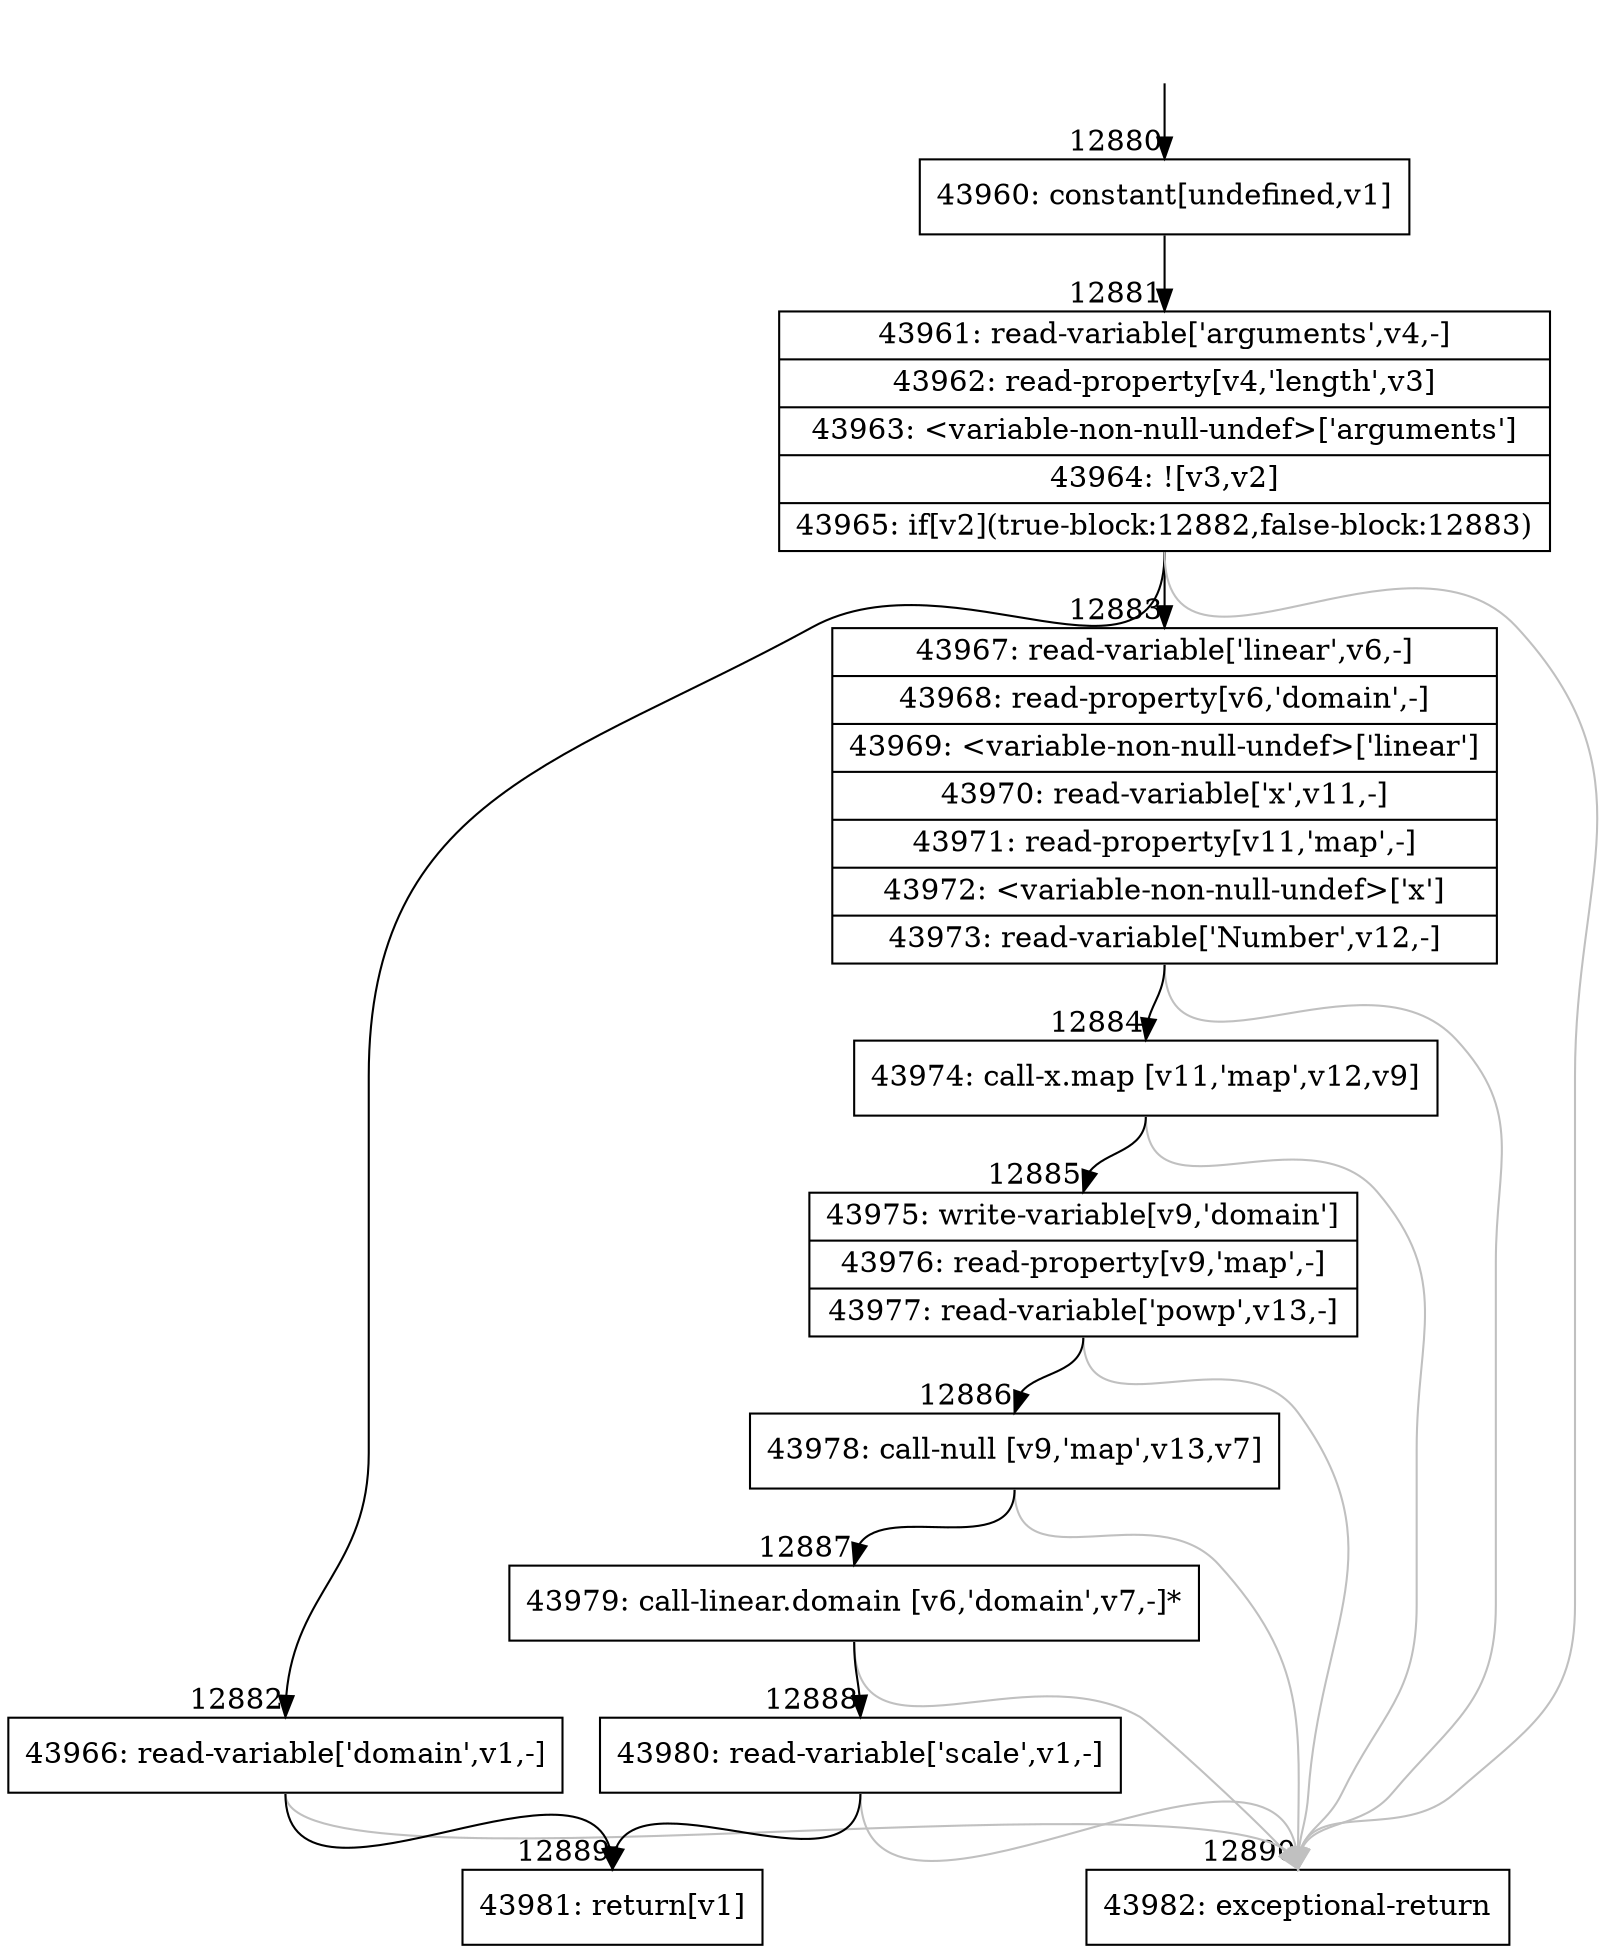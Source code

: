 digraph {
rankdir="TD"
BB_entry1191[shape=none,label=""];
BB_entry1191 -> BB12880 [tailport=s, headport=n, headlabel="    12880"]
BB12880 [shape=record label="{43960: constant[undefined,v1]}" ] 
BB12880 -> BB12881 [tailport=s, headport=n, headlabel="      12881"]
BB12881 [shape=record label="{43961: read-variable['arguments',v4,-]|43962: read-property[v4,'length',v3]|43963: \<variable-non-null-undef\>['arguments']|43964: ![v3,v2]|43965: if[v2](true-block:12882,false-block:12883)}" ] 
BB12881 -> BB12882 [tailport=s, headport=n, headlabel="      12882"]
BB12881 -> BB12883 [tailport=s, headport=n, headlabel="      12883"]
BB12881 -> BB12890 [tailport=s, headport=n, color=gray, headlabel="      12890"]
BB12882 [shape=record label="{43966: read-variable['domain',v1,-]}" ] 
BB12882 -> BB12889 [tailport=s, headport=n, headlabel="      12889"]
BB12882 -> BB12890 [tailport=s, headport=n, color=gray]
BB12883 [shape=record label="{43967: read-variable['linear',v6,-]|43968: read-property[v6,'domain',-]|43969: \<variable-non-null-undef\>['linear']|43970: read-variable['x',v11,-]|43971: read-property[v11,'map',-]|43972: \<variable-non-null-undef\>['x']|43973: read-variable['Number',v12,-]}" ] 
BB12883 -> BB12884 [tailport=s, headport=n, headlabel="      12884"]
BB12883 -> BB12890 [tailport=s, headport=n, color=gray]
BB12884 [shape=record label="{43974: call-x.map [v11,'map',v12,v9]}" ] 
BB12884 -> BB12885 [tailport=s, headport=n, headlabel="      12885"]
BB12884 -> BB12890 [tailport=s, headport=n, color=gray]
BB12885 [shape=record label="{43975: write-variable[v9,'domain']|43976: read-property[v9,'map',-]|43977: read-variable['powp',v13,-]}" ] 
BB12885 -> BB12886 [tailport=s, headport=n, headlabel="      12886"]
BB12885 -> BB12890 [tailport=s, headport=n, color=gray]
BB12886 [shape=record label="{43978: call-null [v9,'map',v13,v7]}" ] 
BB12886 -> BB12887 [tailport=s, headport=n, headlabel="      12887"]
BB12886 -> BB12890 [tailport=s, headport=n, color=gray]
BB12887 [shape=record label="{43979: call-linear.domain [v6,'domain',v7,-]*}" ] 
BB12887 -> BB12888 [tailport=s, headport=n, headlabel="      12888"]
BB12887 -> BB12890 [tailport=s, headport=n, color=gray]
BB12888 [shape=record label="{43980: read-variable['scale',v1,-]}" ] 
BB12888 -> BB12889 [tailport=s, headport=n]
BB12888 -> BB12890 [tailport=s, headport=n, color=gray]
BB12889 [shape=record label="{43981: return[v1]}" ] 
BB12890 [shape=record label="{43982: exceptional-return}" ] 
//#$~ 7676
}
